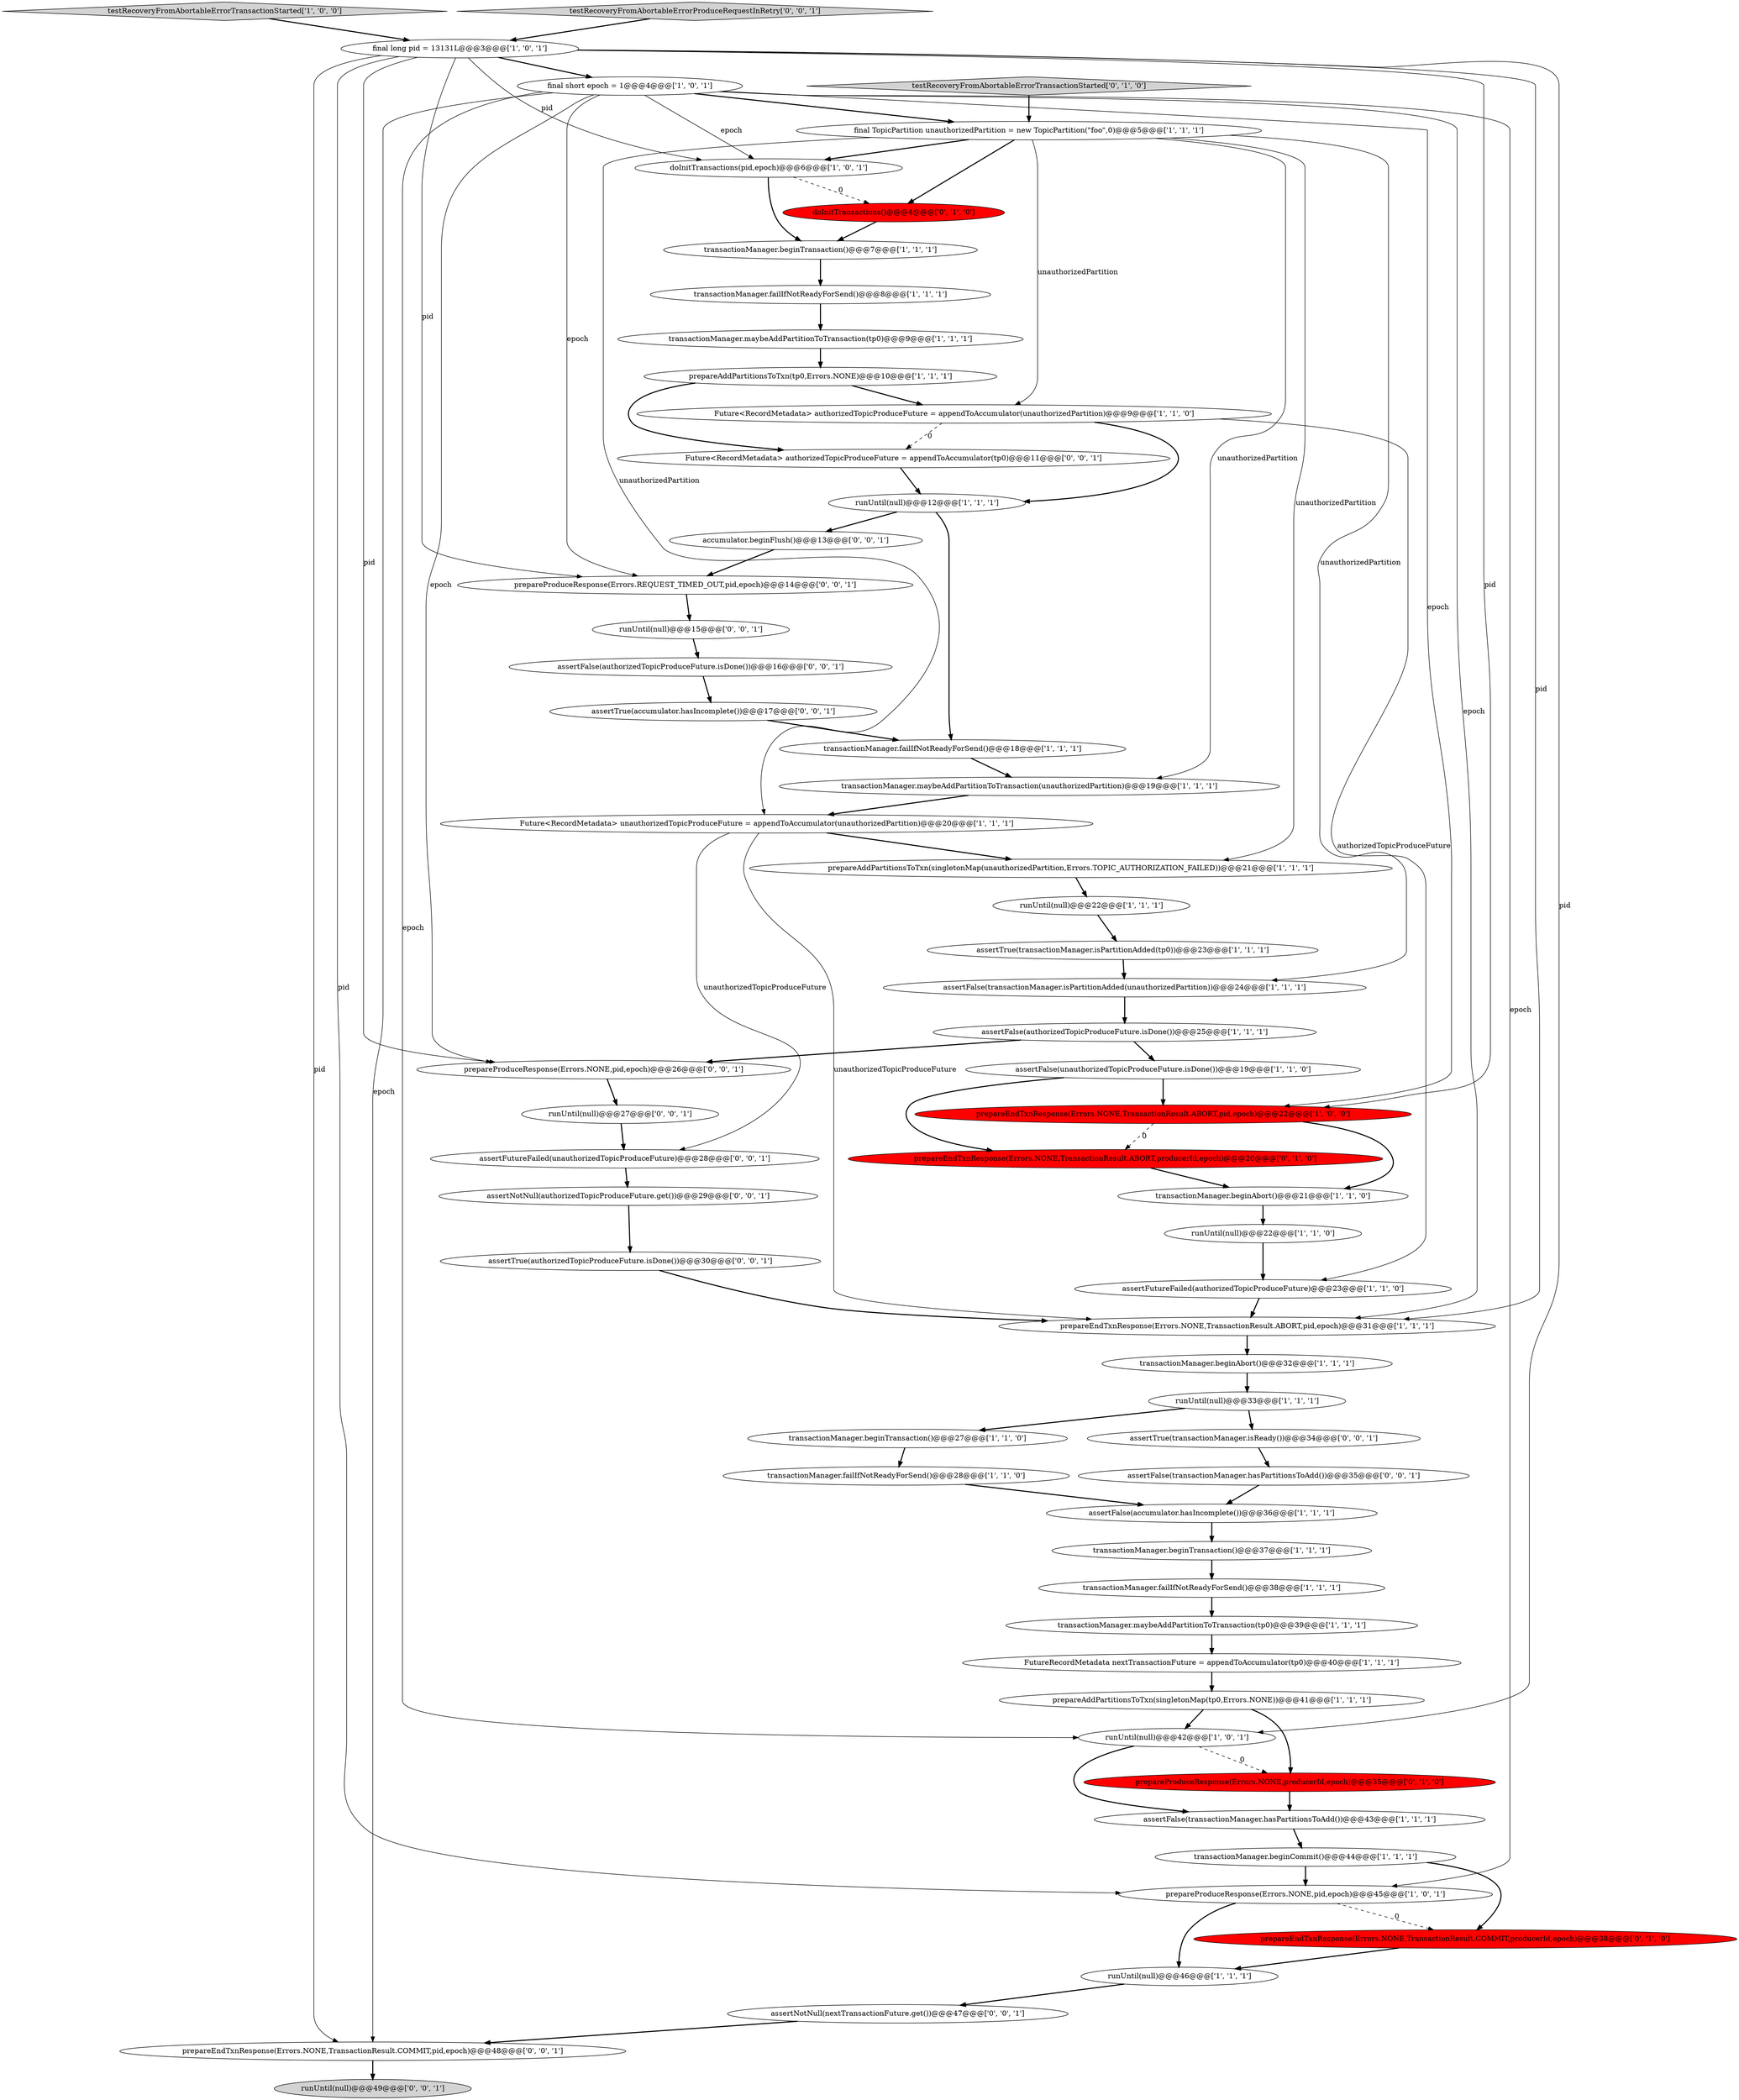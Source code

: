 digraph {
61 [style = filled, label = "runUntil(null)@@@49@@@['0', '0', '1']", fillcolor = lightgray, shape = ellipse image = "AAA0AAABBB3BBB"];
22 [style = filled, label = "assertFalse(unauthorizedTopicProduceFuture.isDone())@@@19@@@['1', '1', '0']", fillcolor = white, shape = ellipse image = "AAA0AAABBB1BBB"];
24 [style = filled, label = "prepareAddPartitionsToTxn(tp0,Errors.NONE)@@@10@@@['1', '1', '1']", fillcolor = white, shape = ellipse image = "AAA0AAABBB1BBB"];
25 [style = filled, label = "transactionManager.failIfNotReadyForSend()@@@28@@@['1', '1', '0']", fillcolor = white, shape = ellipse image = "AAA0AAABBB1BBB"];
10 [style = filled, label = "assertTrue(transactionManager.isPartitionAdded(tp0))@@@23@@@['1', '1', '1']", fillcolor = white, shape = ellipse image = "AAA0AAABBB1BBB"];
57 [style = filled, label = "prepareProduceResponse(Errors.REQUEST_TIMED_OUT,pid,epoch)@@@14@@@['0', '0', '1']", fillcolor = white, shape = ellipse image = "AAA0AAABBB3BBB"];
30 [style = filled, label = "transactionManager.failIfNotReadyForSend()@@@8@@@['1', '1', '1']", fillcolor = white, shape = ellipse image = "AAA0AAABBB1BBB"];
40 [style = filled, label = "testRecoveryFromAbortableErrorTransactionStarted['0', '1', '0']", fillcolor = lightgray, shape = diamond image = "AAA0AAABBB2BBB"];
47 [style = filled, label = "assertNotNull(authorizedTopicProduceFuture.get())@@@29@@@['0', '0', '1']", fillcolor = white, shape = ellipse image = "AAA0AAABBB3BBB"];
5 [style = filled, label = "runUntil(null)@@@33@@@['1', '1', '1']", fillcolor = white, shape = ellipse image = "AAA0AAABBB1BBB"];
4 [style = filled, label = "transactionManager.beginAbort()@@@32@@@['1', '1', '1']", fillcolor = white, shape = ellipse image = "AAA0AAABBB1BBB"];
6 [style = filled, label = "transactionManager.beginTransaction()@@@27@@@['1', '1', '0']", fillcolor = white, shape = ellipse image = "AAA0AAABBB1BBB"];
7 [style = filled, label = "prepareProduceResponse(Errors.NONE,pid,epoch)@@@45@@@['1', '0', '1']", fillcolor = white, shape = ellipse image = "AAA0AAABBB1BBB"];
49 [style = filled, label = "assertFalse(authorizedTopicProduceFuture.isDone())@@@16@@@['0', '0', '1']", fillcolor = white, shape = ellipse image = "AAA0AAABBB3BBB"];
54 [style = filled, label = "Future<RecordMetadata> authorizedTopicProduceFuture = appendToAccumulator(tp0)@@@11@@@['0', '0', '1']", fillcolor = white, shape = ellipse image = "AAA0AAABBB3BBB"];
23 [style = filled, label = "runUntil(null)@@@42@@@['1', '0', '1']", fillcolor = white, shape = ellipse image = "AAA0AAABBB1BBB"];
15 [style = filled, label = "prepareEndTxnResponse(Errors.NONE,TransactionResult.ABORT,pid,epoch)@@@22@@@['1', '0', '0']", fillcolor = red, shape = ellipse image = "AAA1AAABBB1BBB"];
27 [style = filled, label = "runUntil(null)@@@22@@@['1', '1', '0']", fillcolor = white, shape = ellipse image = "AAA0AAABBB1BBB"];
39 [style = filled, label = "transactionManager.beginTransaction()@@@37@@@['1', '1', '1']", fillcolor = white, shape = ellipse image = "AAA0AAABBB1BBB"];
36 [style = filled, label = "assertFalse(authorizedTopicProduceFuture.isDone())@@@25@@@['1', '1', '1']", fillcolor = white, shape = ellipse image = "AAA0AAABBB1BBB"];
59 [style = filled, label = "assertTrue(authorizedTopicProduceFuture.isDone())@@@30@@@['0', '0', '1']", fillcolor = white, shape = ellipse image = "AAA0AAABBB3BBB"];
14 [style = filled, label = "testRecoveryFromAbortableErrorTransactionStarted['1', '0', '0']", fillcolor = lightgray, shape = diamond image = "AAA0AAABBB1BBB"];
21 [style = filled, label = "Future<RecordMetadata> unauthorizedTopicProduceFuture = appendToAccumulator(unauthorizedPartition)@@@20@@@['1', '1', '1']", fillcolor = white, shape = ellipse image = "AAA0AAABBB1BBB"];
18 [style = filled, label = "final long pid = 13131L@@@3@@@['1', '0', '1']", fillcolor = white, shape = ellipse image = "AAA0AAABBB1BBB"];
32 [style = filled, label = "transactionManager.maybeAddPartitionToTransaction(unauthorizedPartition)@@@19@@@['1', '1', '1']", fillcolor = white, shape = ellipse image = "AAA0AAABBB1BBB"];
33 [style = filled, label = "transactionManager.beginAbort()@@@21@@@['1', '1', '0']", fillcolor = white, shape = ellipse image = "AAA0AAABBB1BBB"];
38 [style = filled, label = "transactionManager.beginTransaction()@@@7@@@['1', '1', '1']", fillcolor = white, shape = ellipse image = "AAA0AAABBB1BBB"];
45 [style = filled, label = "runUntil(null)@@@27@@@['0', '0', '1']", fillcolor = white, shape = ellipse image = "AAA0AAABBB3BBB"];
51 [style = filled, label = "accumulator.beginFlush()@@@13@@@['0', '0', '1']", fillcolor = white, shape = ellipse image = "AAA0AAABBB3BBB"];
55 [style = filled, label = "prepareEndTxnResponse(Errors.NONE,TransactionResult.COMMIT,pid,epoch)@@@48@@@['0', '0', '1']", fillcolor = white, shape = ellipse image = "AAA0AAABBB3BBB"];
43 [style = filled, label = "prepareProduceResponse(Errors.NONE,producerId,epoch)@@@35@@@['0', '1', '0']", fillcolor = red, shape = ellipse image = "AAA1AAABBB2BBB"];
13 [style = filled, label = "doInitTransactions(pid,epoch)@@@6@@@['1', '0', '1']", fillcolor = white, shape = ellipse image = "AAA0AAABBB1BBB"];
19 [style = filled, label = "prepareAddPartitionsToTxn(singletonMap(unauthorizedPartition,Errors.TOPIC_AUTHORIZATION_FAILED))@@@21@@@['1', '1', '1']", fillcolor = white, shape = ellipse image = "AAA0AAABBB1BBB"];
42 [style = filled, label = "prepareEndTxnResponse(Errors.NONE,TransactionResult.ABORT,producerId,epoch)@@@20@@@['0', '1', '0']", fillcolor = red, shape = ellipse image = "AAA1AAABBB2BBB"];
1 [style = filled, label = "final short epoch = 1@@@4@@@['1', '0', '1']", fillcolor = white, shape = ellipse image = "AAA0AAABBB1BBB"];
3 [style = filled, label = "transactionManager.maybeAddPartitionToTransaction(tp0)@@@9@@@['1', '1', '1']", fillcolor = white, shape = ellipse image = "AAA0AAABBB1BBB"];
0 [style = filled, label = "runUntil(null)@@@22@@@['1', '1', '1']", fillcolor = white, shape = ellipse image = "AAA0AAABBB1BBB"];
37 [style = filled, label = "prepareAddPartitionsToTxn(singletonMap(tp0,Errors.NONE))@@@41@@@['1', '1', '1']", fillcolor = white, shape = ellipse image = "AAA0AAABBB1BBB"];
52 [style = filled, label = "assertTrue(accumulator.hasIncomplete())@@@17@@@['0', '0', '1']", fillcolor = white, shape = ellipse image = "AAA0AAABBB3BBB"];
26 [style = filled, label = "transactionManager.failIfNotReadyForSend()@@@18@@@['1', '1', '1']", fillcolor = white, shape = ellipse image = "AAA0AAABBB1BBB"];
35 [style = filled, label = "assertFalse(transactionManager.isPartitionAdded(unauthorizedPartition))@@@24@@@['1', '1', '1']", fillcolor = white, shape = ellipse image = "AAA0AAABBB1BBB"];
11 [style = filled, label = "transactionManager.failIfNotReadyForSend()@@@38@@@['1', '1', '1']", fillcolor = white, shape = ellipse image = "AAA0AAABBB1BBB"];
44 [style = filled, label = "prepareEndTxnResponse(Errors.NONE,TransactionResult.COMMIT,producerId,epoch)@@@38@@@['0', '1', '0']", fillcolor = red, shape = ellipse image = "AAA1AAABBB2BBB"];
28 [style = filled, label = "assertFutureFailed(authorizedTopicProduceFuture)@@@23@@@['1', '1', '0']", fillcolor = white, shape = ellipse image = "AAA0AAABBB1BBB"];
9 [style = filled, label = "final TopicPartition unauthorizedPartition = new TopicPartition(\"foo\",0)@@@5@@@['1', '1', '1']", fillcolor = white, shape = ellipse image = "AAA0AAABBB1BBB"];
17 [style = filled, label = "FutureRecordMetadata nextTransactionFuture = appendToAccumulator(tp0)@@@40@@@['1', '1', '1']", fillcolor = white, shape = ellipse image = "AAA0AAABBB1BBB"];
60 [style = filled, label = "testRecoveryFromAbortableErrorProduceRequestInRetry['0', '0', '1']", fillcolor = lightgray, shape = diamond image = "AAA0AAABBB3BBB"];
56 [style = filled, label = "runUntil(null)@@@15@@@['0', '0', '1']", fillcolor = white, shape = ellipse image = "AAA0AAABBB3BBB"];
50 [style = filled, label = "assertNotNull(nextTransactionFuture.get())@@@47@@@['0', '0', '1']", fillcolor = white, shape = ellipse image = "AAA0AAABBB3BBB"];
29 [style = filled, label = "assertFalse(transactionManager.hasPartitionsToAdd())@@@43@@@['1', '1', '1']", fillcolor = white, shape = ellipse image = "AAA0AAABBB1BBB"];
46 [style = filled, label = "assertFutureFailed(unauthorizedTopicProduceFuture)@@@28@@@['0', '0', '1']", fillcolor = white, shape = ellipse image = "AAA0AAABBB3BBB"];
53 [style = filled, label = "assertFalse(transactionManager.hasPartitionsToAdd())@@@35@@@['0', '0', '1']", fillcolor = white, shape = ellipse image = "AAA0AAABBB3BBB"];
8 [style = filled, label = "transactionManager.maybeAddPartitionToTransaction(tp0)@@@39@@@['1', '1', '1']", fillcolor = white, shape = ellipse image = "AAA0AAABBB1BBB"];
31 [style = filled, label = "Future<RecordMetadata> authorizedTopicProduceFuture = appendToAccumulator(unauthorizedPartition)@@@9@@@['1', '1', '0']", fillcolor = white, shape = ellipse image = "AAA0AAABBB1BBB"];
58 [style = filled, label = "prepareProduceResponse(Errors.NONE,pid,epoch)@@@26@@@['0', '0', '1']", fillcolor = white, shape = ellipse image = "AAA0AAABBB3BBB"];
2 [style = filled, label = "transactionManager.beginCommit()@@@44@@@['1', '1', '1']", fillcolor = white, shape = ellipse image = "AAA0AAABBB1BBB"];
16 [style = filled, label = "assertFalse(accumulator.hasIncomplete())@@@36@@@['1', '1', '1']", fillcolor = white, shape = ellipse image = "AAA0AAABBB1BBB"];
34 [style = filled, label = "runUntil(null)@@@46@@@['1', '1', '1']", fillcolor = white, shape = ellipse image = "AAA0AAABBB1BBB"];
12 [style = filled, label = "runUntil(null)@@@12@@@['1', '1', '1']", fillcolor = white, shape = ellipse image = "AAA0AAABBB1BBB"];
20 [style = filled, label = "prepareEndTxnResponse(Errors.NONE,TransactionResult.ABORT,pid,epoch)@@@31@@@['1', '1', '1']", fillcolor = white, shape = ellipse image = "AAA0AAABBB1BBB"];
48 [style = filled, label = "assertTrue(transactionManager.isReady())@@@34@@@['0', '0', '1']", fillcolor = white, shape = ellipse image = "AAA0AAABBB3BBB"];
41 [style = filled, label = "doInitTransactions()@@@4@@@['0', '1', '0']", fillcolor = red, shape = ellipse image = "AAA1AAABBB2BBB"];
18->23 [style = solid, label="pid"];
22->15 [style = bold, label=""];
18->55 [style = solid, label="pid"];
3->24 [style = bold, label=""];
28->20 [style = bold, label=""];
27->28 [style = bold, label=""];
18->58 [style = solid, label="pid"];
1->20 [style = solid, label="epoch"];
10->35 [style = bold, label=""];
18->20 [style = solid, label="pid"];
34->50 [style = bold, label=""];
9->21 [style = solid, label="unauthorizedPartition"];
13->41 [style = dashed, label="0"];
23->29 [style = bold, label=""];
23->43 [style = dashed, label="0"];
37->43 [style = bold, label=""];
38->30 [style = bold, label=""];
29->2 [style = bold, label=""];
50->55 [style = bold, label=""];
2->44 [style = bold, label=""];
43->29 [style = bold, label=""];
7->44 [style = dashed, label="0"];
26->32 [style = bold, label=""];
21->19 [style = bold, label=""];
1->13 [style = solid, label="epoch"];
54->12 [style = bold, label=""];
17->37 [style = bold, label=""];
33->27 [style = bold, label=""];
36->58 [style = bold, label=""];
12->51 [style = bold, label=""];
8->17 [style = bold, label=""];
5->6 [style = bold, label=""];
18->1 [style = bold, label=""];
44->34 [style = bold, label=""];
11->8 [style = bold, label=""];
16->39 [style = bold, label=""];
14->18 [style = bold, label=""];
41->38 [style = bold, label=""];
45->46 [style = bold, label=""];
21->20 [style = solid, label="unauthorizedTopicProduceFuture"];
59->20 [style = bold, label=""];
15->33 [style = bold, label=""];
52->26 [style = bold, label=""];
22->42 [style = bold, label=""];
40->9 [style = bold, label=""];
21->46 [style = solid, label="unauthorizedTopicProduceFuture"];
25->16 [style = bold, label=""];
1->58 [style = solid, label="epoch"];
47->59 [style = bold, label=""];
31->12 [style = bold, label=""];
1->9 [style = bold, label=""];
19->0 [style = bold, label=""];
55->61 [style = bold, label=""];
9->31 [style = solid, label="unauthorizedPartition"];
60->18 [style = bold, label=""];
9->32 [style = solid, label="unauthorizedPartition"];
30->3 [style = bold, label=""];
24->31 [style = bold, label=""];
18->13 [style = solid, label="pid"];
31->28 [style = solid, label="authorizedTopicProduceFuture"];
51->57 [style = bold, label=""];
9->19 [style = solid, label="unauthorizedPartition"];
4->5 [style = bold, label=""];
32->21 [style = bold, label=""];
56->49 [style = bold, label=""];
1->55 [style = solid, label="epoch"];
1->23 [style = solid, label="epoch"];
31->54 [style = dashed, label="0"];
18->7 [style = solid, label="pid"];
42->33 [style = bold, label=""];
18->15 [style = solid, label="pid"];
48->53 [style = bold, label=""];
12->26 [style = bold, label=""];
37->23 [style = bold, label=""];
39->11 [style = bold, label=""];
46->47 [style = bold, label=""];
1->57 [style = solid, label="epoch"];
20->4 [style = bold, label=""];
24->54 [style = bold, label=""];
15->42 [style = dashed, label="0"];
9->41 [style = bold, label=""];
57->56 [style = bold, label=""];
1->15 [style = solid, label="epoch"];
0->10 [style = bold, label=""];
7->34 [style = bold, label=""];
18->57 [style = solid, label="pid"];
49->52 [style = bold, label=""];
1->7 [style = solid, label="epoch"];
58->45 [style = bold, label=""];
5->48 [style = bold, label=""];
53->16 [style = bold, label=""];
13->38 [style = bold, label=""];
2->7 [style = bold, label=""];
35->36 [style = bold, label=""];
9->35 [style = solid, label="unauthorizedPartition"];
6->25 [style = bold, label=""];
9->13 [style = bold, label=""];
36->22 [style = bold, label=""];
}
